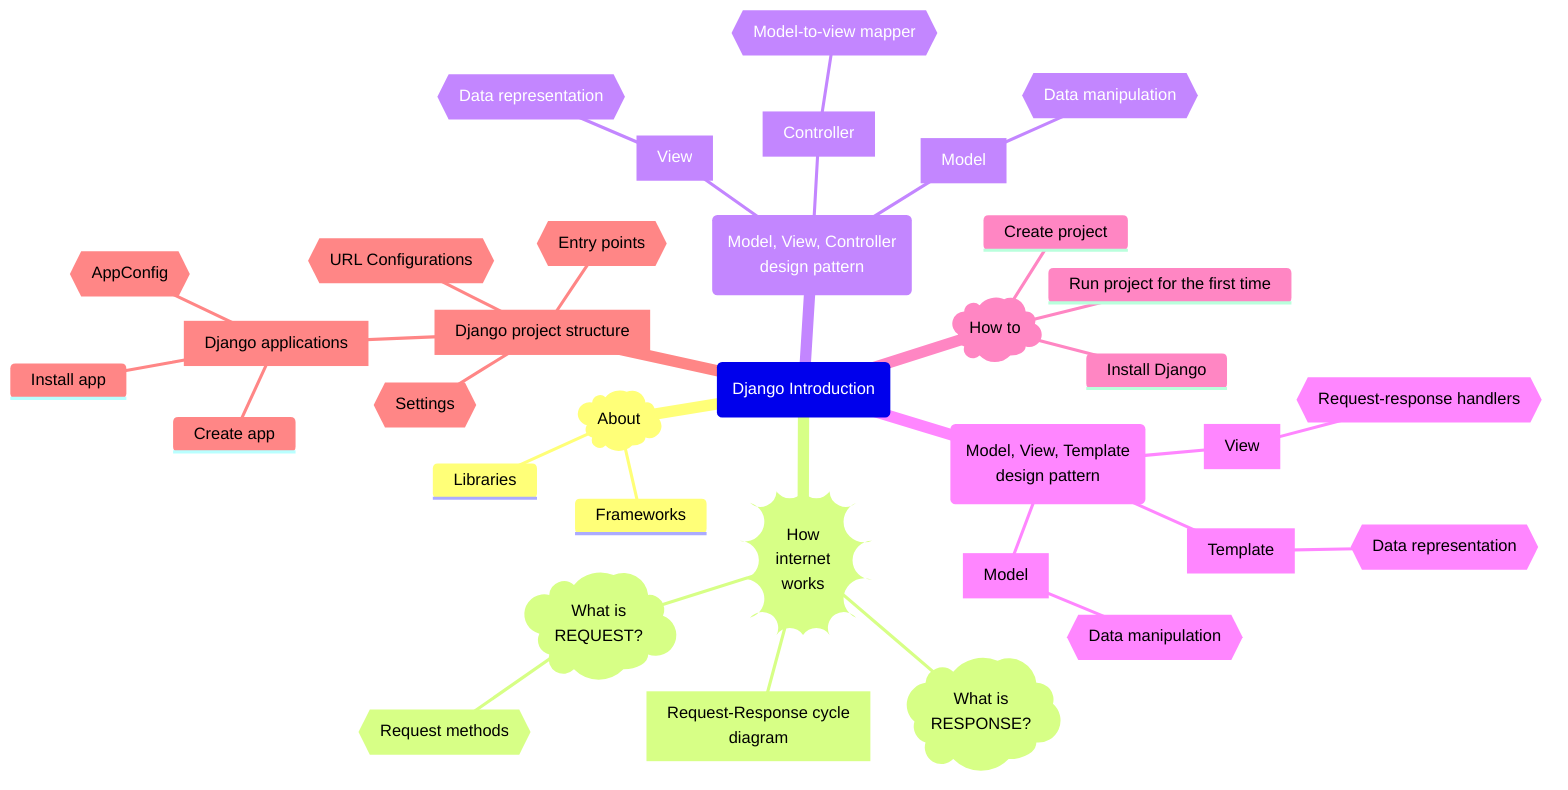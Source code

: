 ---
Introduction to Django web framework
---

mindmap
    root(Django Introduction)
        about)About(
            Frameworks
            Libraries
        hiw))How<br>internet<br>works((
            diagram[Request-Response cycle<br>diagram]
            response)What is<br>RESPONSE?(
            request)What is<br>REQUEST?(
                methods{{Request methods}}
        mvc(Model,&nbsp;View,&nbsp;Controller<br>design pattern)
            mvc_m[Model]
                ::{{Data manipulation}}
            mvc_v[View]
                ::{{Data representation}}
            mvc_c[Controller]
                ::{{Model-to-view mapper}}
        mvt(Model,&nbsp;View,&nbsp;Template<br>design pattern)
            dj_m[Model]
                ::{{Data manipulation}}
            dj_v[View]
                ::{{Request-response handlers}}
            dj_t[Template]
                ::{{Data representation}}
        how_to)How to(
            Install Django
            Create project
            Run project for the first time
        structure[Django project structure]
            ::{{Entry points}}
            ::{{Settings}}
            ::{{URL Configurations}}
            apps[Django applications]
                Create app
                ::{{AppConfig}}
                Install app